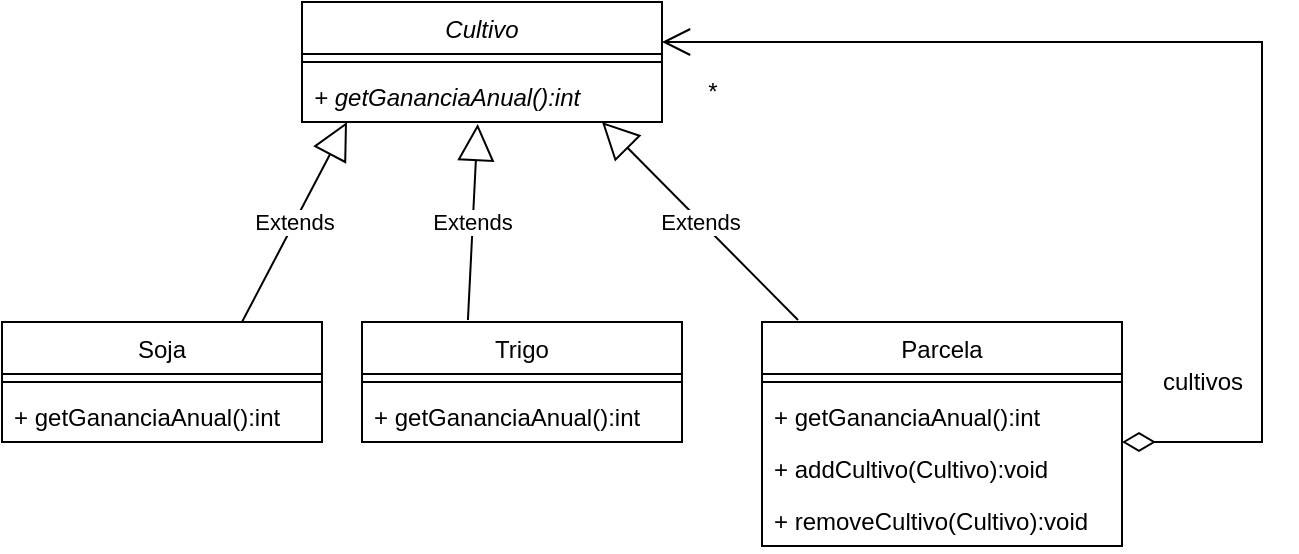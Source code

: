 <mxfile version="20.5.3" type="github">
  <diagram id="C5RBs43oDa-KdzZeNtuy" name="Page-1">
    <mxGraphModel dx="1695" dy="450" grid="1" gridSize="10" guides="1" tooltips="1" connect="1" arrows="1" fold="1" page="1" pageScale="1" pageWidth="827" pageHeight="1169" math="0" shadow="0">
      <root>
        <mxCell id="WIyWlLk6GJQsqaUBKTNV-0" />
        <mxCell id="WIyWlLk6GJQsqaUBKTNV-1" parent="WIyWlLk6GJQsqaUBKTNV-0" />
        <mxCell id="7f74HrEo3SY9le7oIihm-4" value="Soja" style="swimlane;fontStyle=0;align=center;verticalAlign=top;childLayout=stackLayout;horizontal=1;startSize=26;horizontalStack=0;resizeParent=1;resizeParentMax=0;resizeLast=0;collapsible=1;marginBottom=0;" vertex="1" parent="WIyWlLk6GJQsqaUBKTNV-1">
          <mxGeometry x="-700" y="280" width="160" height="60" as="geometry" />
        </mxCell>
        <mxCell id="7f74HrEo3SY9le7oIihm-6" value="" style="line;strokeWidth=1;fillColor=none;align=left;verticalAlign=middle;spacingTop=-1;spacingLeft=3;spacingRight=3;rotatable=0;labelPosition=right;points=[];portConstraint=eastwest;strokeColor=inherit;" vertex="1" parent="7f74HrEo3SY9le7oIihm-4">
          <mxGeometry y="26" width="160" height="8" as="geometry" />
        </mxCell>
        <mxCell id="7f74HrEo3SY9le7oIihm-8" value="+ getGananciaAnual():int" style="text;strokeColor=none;fillColor=none;align=left;verticalAlign=top;spacingLeft=4;spacingRight=4;overflow=hidden;rotatable=0;points=[[0,0.5],[1,0.5]];portConstraint=eastwest;fontStyle=0" vertex="1" parent="7f74HrEo3SY9le7oIihm-4">
          <mxGeometry y="34" width="160" height="26" as="geometry" />
        </mxCell>
        <mxCell id="7f74HrEo3SY9le7oIihm-9" value="Trigo" style="swimlane;fontStyle=0;align=center;verticalAlign=top;childLayout=stackLayout;horizontal=1;startSize=26;horizontalStack=0;resizeParent=1;resizeParentMax=0;resizeLast=0;collapsible=1;marginBottom=0;" vertex="1" parent="WIyWlLk6GJQsqaUBKTNV-1">
          <mxGeometry x="-520" y="280" width="160" height="60" as="geometry" />
        </mxCell>
        <mxCell id="7f74HrEo3SY9le7oIihm-10" value="" style="line;strokeWidth=1;fillColor=none;align=left;verticalAlign=middle;spacingTop=-1;spacingLeft=3;spacingRight=3;rotatable=0;labelPosition=right;points=[];portConstraint=eastwest;strokeColor=inherit;" vertex="1" parent="7f74HrEo3SY9le7oIihm-9">
          <mxGeometry y="26" width="160" height="8" as="geometry" />
        </mxCell>
        <mxCell id="7f74HrEo3SY9le7oIihm-11" value="+ getGananciaAnual():int" style="text;strokeColor=none;fillColor=none;align=left;verticalAlign=top;spacingLeft=4;spacingRight=4;overflow=hidden;rotatable=0;points=[[0,0.5],[1,0.5]];portConstraint=eastwest;fontStyle=0" vertex="1" parent="7f74HrEo3SY9le7oIihm-9">
          <mxGeometry y="34" width="160" height="26" as="geometry" />
        </mxCell>
        <mxCell id="7f74HrEo3SY9le7oIihm-12" value="Parcela" style="swimlane;fontStyle=0;align=center;verticalAlign=top;childLayout=stackLayout;horizontal=1;startSize=26;horizontalStack=0;resizeParent=1;resizeParentMax=0;resizeLast=0;collapsible=1;marginBottom=0;" vertex="1" parent="WIyWlLk6GJQsqaUBKTNV-1">
          <mxGeometry x="-320" y="280" width="180" height="112" as="geometry" />
        </mxCell>
        <mxCell id="7f74HrEo3SY9le7oIihm-14" value="" style="line;strokeWidth=1;fillColor=none;align=left;verticalAlign=middle;spacingTop=-1;spacingLeft=3;spacingRight=3;rotatable=0;labelPosition=right;points=[];portConstraint=eastwest;strokeColor=inherit;" vertex="1" parent="7f74HrEo3SY9le7oIihm-12">
          <mxGeometry y="26" width="180" height="8" as="geometry" />
        </mxCell>
        <mxCell id="7f74HrEo3SY9le7oIihm-15" value="+ getGananciaAnual():int" style="text;strokeColor=none;fillColor=none;align=left;verticalAlign=top;spacingLeft=4;spacingRight=4;overflow=hidden;rotatable=0;points=[[0,0.5],[1,0.5]];portConstraint=eastwest;" vertex="1" parent="7f74HrEo3SY9le7oIihm-12">
          <mxGeometry y="34" width="180" height="26" as="geometry" />
        </mxCell>
        <mxCell id="7f74HrEo3SY9le7oIihm-16" value="+ addCultivo(Cultivo):void" style="text;strokeColor=none;fillColor=none;align=left;verticalAlign=top;spacingLeft=4;spacingRight=4;overflow=hidden;rotatable=0;points=[[0,0.5],[1,0.5]];portConstraint=eastwest;" vertex="1" parent="7f74HrEo3SY9le7oIihm-12">
          <mxGeometry y="60" width="180" height="26" as="geometry" />
        </mxCell>
        <mxCell id="7f74HrEo3SY9le7oIihm-17" value="+ removeCultivo(Cultivo):void" style="text;strokeColor=none;fillColor=none;align=left;verticalAlign=top;spacingLeft=4;spacingRight=4;overflow=hidden;rotatable=0;points=[[0,0.5],[1,0.5]];portConstraint=eastwest;" vertex="1" parent="7f74HrEo3SY9le7oIihm-12">
          <mxGeometry y="86" width="180" height="26" as="geometry" />
        </mxCell>
        <mxCell id="7f74HrEo3SY9le7oIihm-18" value="Extends" style="endArrow=block;endSize=16;endFill=0;html=1;rounded=0;exitX=0.75;exitY=0;exitDx=0;exitDy=0;entryX=0.125;entryY=1;entryDx=0;entryDy=0;entryPerimeter=0;" edge="1" parent="WIyWlLk6GJQsqaUBKTNV-1" source="7f74HrEo3SY9le7oIihm-4" target="7f74HrEo3SY9le7oIihm-3">
          <mxGeometry width="160" relative="1" as="geometry">
            <mxPoint x="-670" y="230" as="sourcePoint" />
            <mxPoint x="-510" y="230" as="targetPoint" />
          </mxGeometry>
        </mxCell>
        <mxCell id="7f74HrEo3SY9le7oIihm-19" value="Extends" style="endArrow=block;endSize=16;endFill=0;html=1;rounded=0;exitX=0.331;exitY=-0.017;exitDx=0;exitDy=0;exitPerimeter=0;entryX=0.488;entryY=1.038;entryDx=0;entryDy=0;entryPerimeter=0;" edge="1" parent="WIyWlLk6GJQsqaUBKTNV-1" source="7f74HrEo3SY9le7oIihm-9" target="7f74HrEo3SY9le7oIihm-3">
          <mxGeometry width="160" relative="1" as="geometry">
            <mxPoint x="-560" y="220" as="sourcePoint" />
            <mxPoint x="-510" y="200" as="targetPoint" />
          </mxGeometry>
        </mxCell>
        <mxCell id="7f74HrEo3SY9le7oIihm-22" value="Extends" style="endArrow=block;endSize=16;endFill=0;html=1;rounded=0;exitX=0.1;exitY=-0.009;exitDx=0;exitDy=0;exitPerimeter=0;" edge="1" parent="WIyWlLk6GJQsqaUBKTNV-1" source="7f74HrEo3SY9le7oIihm-12">
          <mxGeometry width="160" relative="1" as="geometry">
            <mxPoint x="-350" y="200" as="sourcePoint" />
            <mxPoint x="-400" y="180" as="targetPoint" />
          </mxGeometry>
        </mxCell>
        <mxCell id="7f74HrEo3SY9le7oIihm-0" value="Cultivo" style="swimlane;fontStyle=2;align=center;verticalAlign=top;childLayout=stackLayout;horizontal=1;startSize=26;horizontalStack=0;resizeParent=1;resizeParentMax=0;resizeLast=0;collapsible=1;marginBottom=0;" vertex="1" parent="WIyWlLk6GJQsqaUBKTNV-1">
          <mxGeometry x="-550" y="120" width="180" height="60" as="geometry" />
        </mxCell>
        <mxCell id="7f74HrEo3SY9le7oIihm-2" value="" style="line;strokeWidth=1;fillColor=none;align=left;verticalAlign=middle;spacingTop=-1;spacingLeft=3;spacingRight=3;rotatable=0;labelPosition=right;points=[];portConstraint=eastwest;strokeColor=inherit;" vertex="1" parent="7f74HrEo3SY9le7oIihm-0">
          <mxGeometry y="26" width="180" height="8" as="geometry" />
        </mxCell>
        <mxCell id="7f74HrEo3SY9le7oIihm-3" value="+ getGananciaAnual():int" style="text;strokeColor=none;fillColor=none;align=left;verticalAlign=top;spacingLeft=4;spacingRight=4;overflow=hidden;rotatable=0;points=[[0,0.5],[1,0.5]];portConstraint=eastwest;fontStyle=2" vertex="1" parent="7f74HrEo3SY9le7oIihm-0">
          <mxGeometry y="34" width="180" height="26" as="geometry" />
        </mxCell>
        <mxCell id="7f74HrEo3SY9le7oIihm-25" value="" style="endArrow=open;html=1;endSize=12;startArrow=diamondThin;startSize=14;startFill=0;edgeStyle=orthogonalEdgeStyle;align=left;verticalAlign=bottom;rounded=0;" edge="1" parent="WIyWlLk6GJQsqaUBKTNV-1">
          <mxGeometry x="-0.93" y="30" relative="1" as="geometry">
            <mxPoint x="-140" y="340" as="sourcePoint" />
            <mxPoint x="-370" y="140" as="targetPoint" />
            <Array as="points">
              <mxPoint x="-70" y="340" />
              <mxPoint x="-70" y="140" />
            </Array>
            <mxPoint as="offset" />
          </mxGeometry>
        </mxCell>
        <mxCell id="7f74HrEo3SY9le7oIihm-27" value="cultivos" style="text;html=1;align=center;verticalAlign=middle;resizable=0;points=[];autosize=1;strokeColor=none;fillColor=none;" vertex="1" parent="WIyWlLk6GJQsqaUBKTNV-1">
          <mxGeometry x="-130" y="295" width="60" height="30" as="geometry" />
        </mxCell>
        <mxCell id="7f74HrEo3SY9le7oIihm-28" value="*" style="text;html=1;align=center;verticalAlign=middle;resizable=0;points=[];autosize=1;strokeColor=none;fillColor=none;" vertex="1" parent="WIyWlLk6GJQsqaUBKTNV-1">
          <mxGeometry x="-360" y="150" width="30" height="30" as="geometry" />
        </mxCell>
      </root>
    </mxGraphModel>
  </diagram>
</mxfile>
